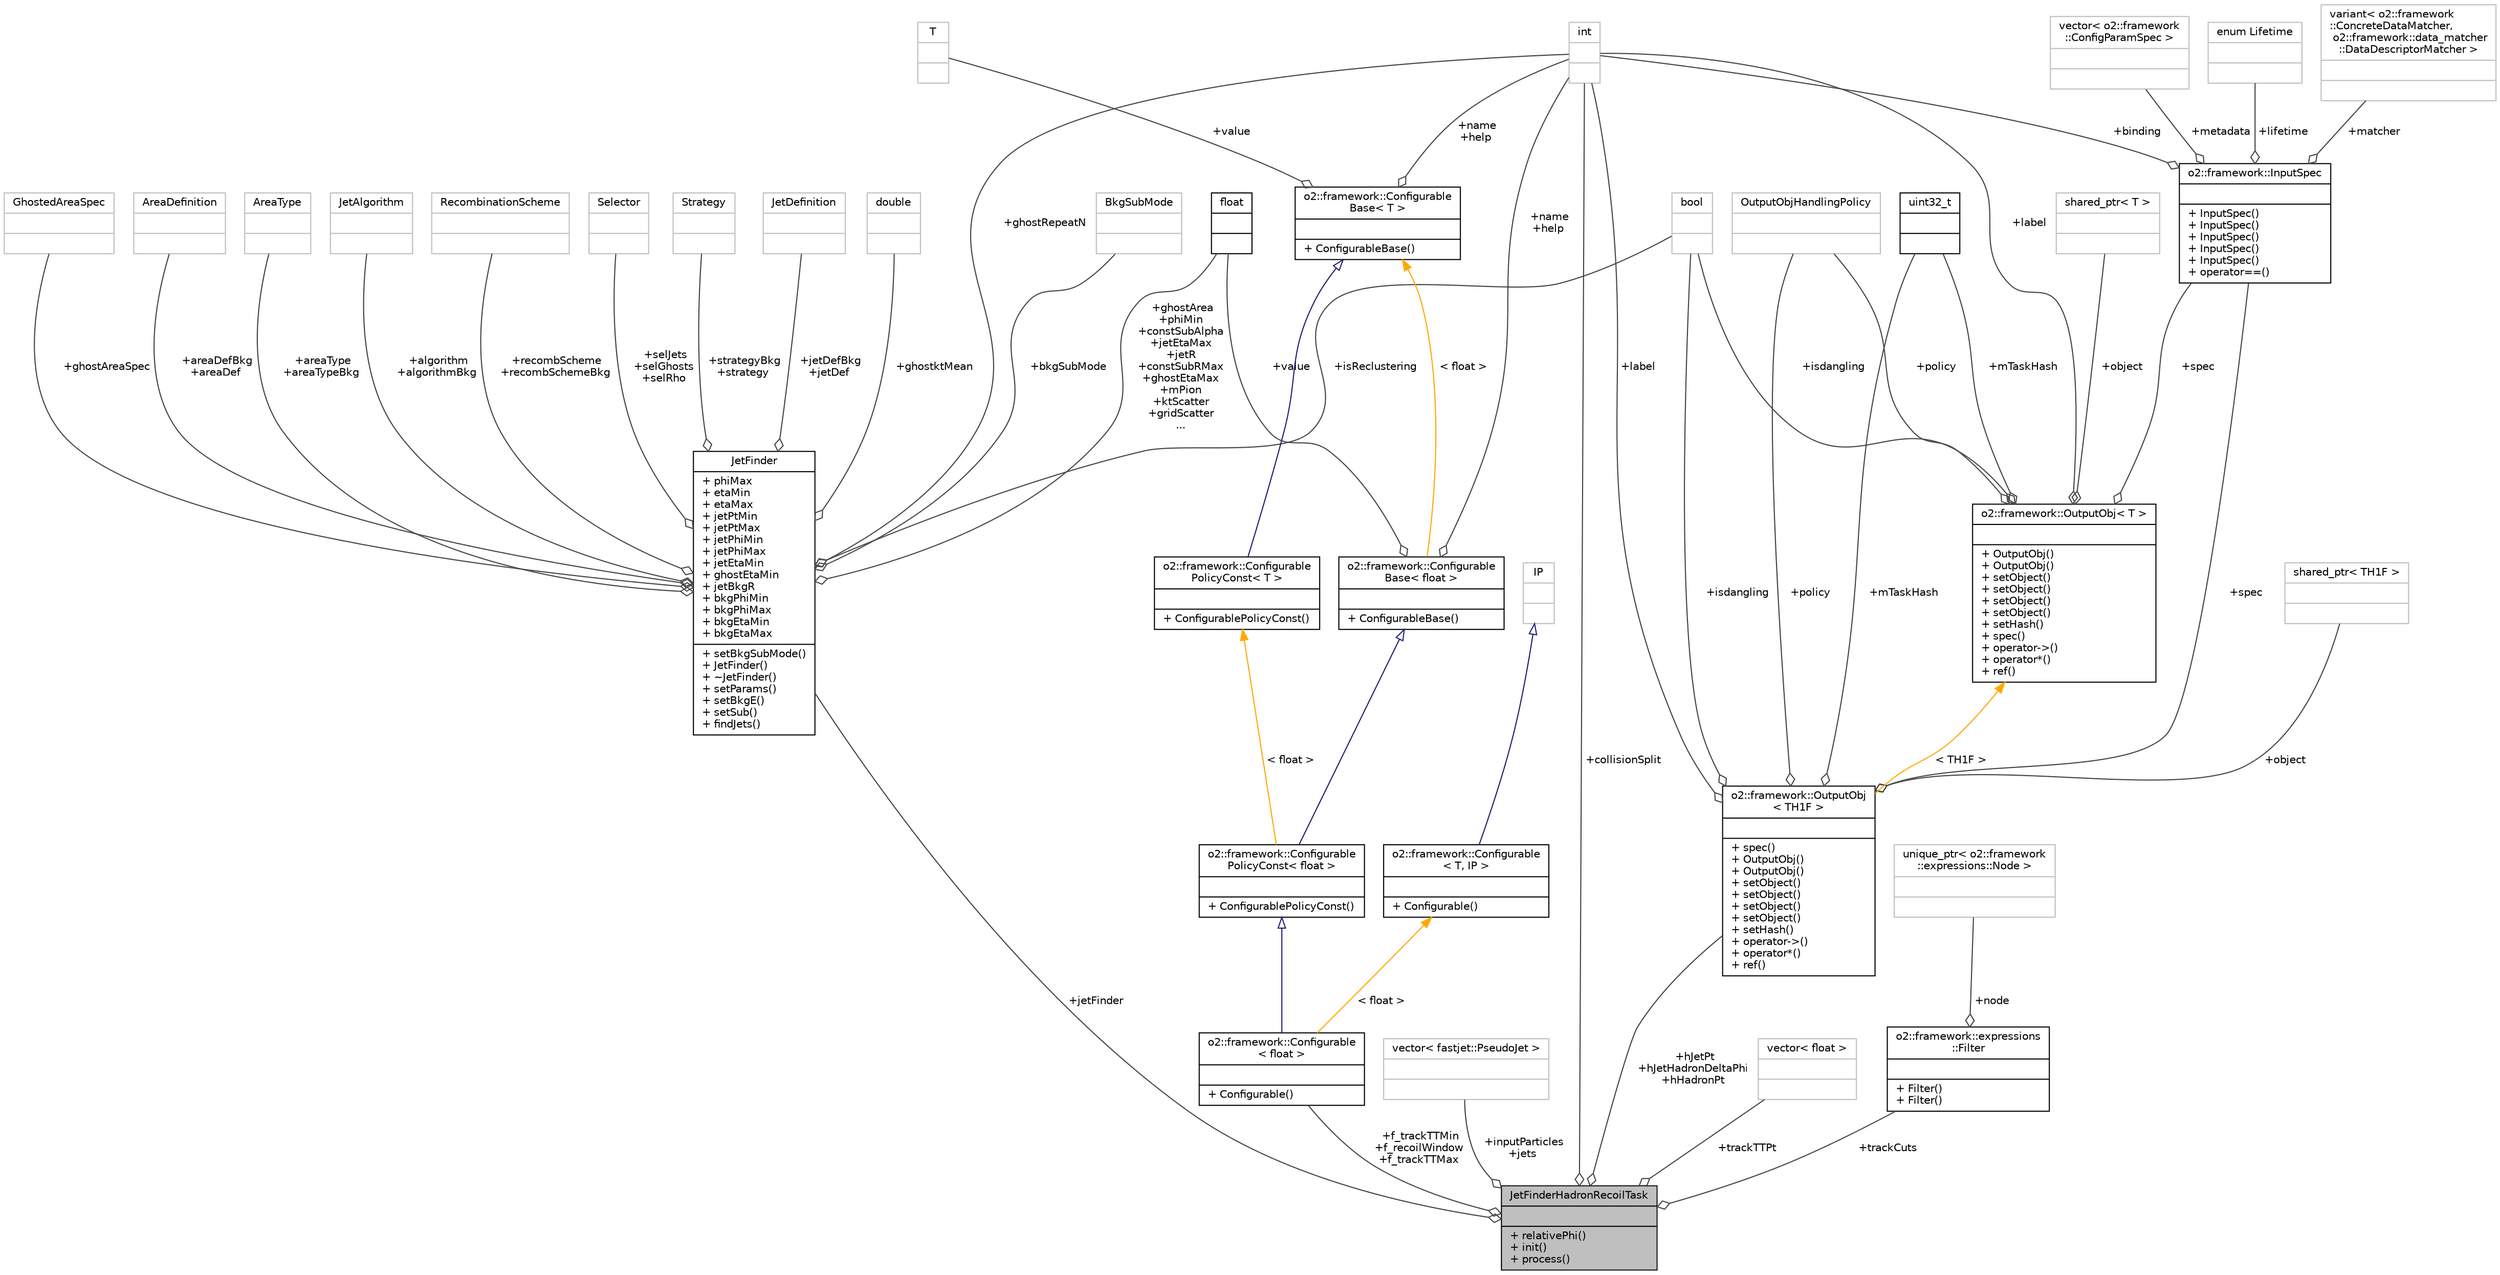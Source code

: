 digraph "JetFinderHadronRecoilTask"
{
 // INTERACTIVE_SVG=YES
  bgcolor="transparent";
  edge [fontname="Helvetica",fontsize="10",labelfontname="Helvetica",labelfontsize="10"];
  node [fontname="Helvetica",fontsize="10",shape=record];
  Node1 [label="{JetFinderHadronRecoilTask\n||+ relativePhi()\l+ init()\l+ process()\l}",height=0.2,width=0.4,color="black", fillcolor="grey75", style="filled", fontcolor="black"];
  Node2 -> Node1 [color="grey25",fontsize="10",style="solid",label=" +jetFinder" ,arrowhead="odiamond",fontname="Helvetica"];
  Node2 [label="{JetFinder\n|+ phiMax\l+ etaMin\l+ etaMax\l+ jetPtMin\l+ jetPtMax\l+ jetPhiMin\l+ jetPhiMax\l+ jetEtaMin\l+ ghostEtaMin\l+ jetBkgR\l+ bkgPhiMin\l+ bkgPhiMax\l+ bkgEtaMin\l+ bkgEtaMax\l|+ setBkgSubMode()\l+ JetFinder()\l+ ~JetFinder()\l+ setParams()\l+ setBkgE()\l+ setSub()\l+ findJets()\l}",height=0.2,width=0.4,color="black",URL="$d4/dd2/classJetFinder.html"];
  Node3 -> Node2 [color="grey25",fontsize="10",style="solid",label=" +ghostktMean" ,arrowhead="odiamond",fontname="Helvetica"];
  Node3 [label="{double\n||}",height=0.2,width=0.4,color="grey75"];
  Node4 -> Node2 [color="grey25",fontsize="10",style="solid",label=" +selJets\n+selGhosts\n+selRho" ,arrowhead="odiamond",fontname="Helvetica"];
  Node4 [label="{Selector\n||}",height=0.2,width=0.4,color="grey75"];
  Node5 -> Node2 [color="grey25",fontsize="10",style="solid",label=" +strategyBkg\n+strategy" ,arrowhead="odiamond",fontname="Helvetica"];
  Node5 [label="{Strategy\n||}",height=0.2,width=0.4,color="grey75"];
  Node6 -> Node2 [color="grey25",fontsize="10",style="solid",label=" +ghostArea\n+phiMin\n+constSubAlpha\n+jetEtaMax\n+jetR\n+constSubRMax\n+ghostEtaMax\n+mPion\n+ktScatter\n+gridScatter\n..." ,arrowhead="odiamond",fontname="Helvetica"];
  Node6 [label="{float\n||}",height=0.2,width=0.4,color="black",URL="$d4/dc3/classfloat.html"];
  Node7 -> Node2 [color="grey25",fontsize="10",style="solid",label=" +jetDefBkg\n+jetDef" ,arrowhead="odiamond",fontname="Helvetica"];
  Node7 [label="{JetDefinition\n||}",height=0.2,width=0.4,color="grey75"];
  Node8 -> Node2 [color="grey25",fontsize="10",style="solid",label=" +areaType\n+areaTypeBkg" ,arrowhead="odiamond",fontname="Helvetica"];
  Node8 [label="{AreaType\n||}",height=0.2,width=0.4,color="grey75"];
  Node9 -> Node2 [color="grey25",fontsize="10",style="solid",label=" +ghostRepeatN" ,arrowhead="odiamond",fontname="Helvetica"];
  Node9 [label="{int\n||}",height=0.2,width=0.4,color="grey75"];
  Node10 -> Node2 [color="grey25",fontsize="10",style="solid",label=" +algorithm\n+algorithmBkg" ,arrowhead="odiamond",fontname="Helvetica"];
  Node10 [label="{JetAlgorithm\n||}",height=0.2,width=0.4,color="grey75"];
  Node11 -> Node2 [color="grey25",fontsize="10",style="solid",label=" +isReclustering" ,arrowhead="odiamond",fontname="Helvetica"];
  Node11 [label="{bool\n||}",height=0.2,width=0.4,color="grey75"];
  Node12 -> Node2 [color="grey25",fontsize="10",style="solid",label=" +bkgSubMode" ,arrowhead="odiamond",fontname="Helvetica"];
  Node12 [label="{BkgSubMode\n||}",height=0.2,width=0.4,color="grey75"];
  Node13 -> Node2 [color="grey25",fontsize="10",style="solid",label=" +ghostAreaSpec" ,arrowhead="odiamond",fontname="Helvetica"];
  Node13 [label="{GhostedAreaSpec\n||}",height=0.2,width=0.4,color="grey75"];
  Node14 -> Node2 [color="grey25",fontsize="10",style="solid",label=" +areaDefBkg\n+areaDef" ,arrowhead="odiamond",fontname="Helvetica"];
  Node14 [label="{AreaDefinition\n||}",height=0.2,width=0.4,color="grey75"];
  Node15 -> Node2 [color="grey25",fontsize="10",style="solid",label=" +recombScheme\n+recombSchemeBkg" ,arrowhead="odiamond",fontname="Helvetica"];
  Node15 [label="{RecombinationScheme\n||}",height=0.2,width=0.4,color="grey75"];
  Node16 -> Node1 [color="grey25",fontsize="10",style="solid",label=" +inputParticles\n+jets" ,arrowhead="odiamond",fontname="Helvetica"];
  Node16 [label="{vector\< fastjet::PseudoJet \>\n||}",height=0.2,width=0.4,color="grey75"];
  Node17 -> Node1 [color="grey25",fontsize="10",style="solid",label=" +f_trackTTMin\n+f_recoilWindow\n+f_trackTTMax" ,arrowhead="odiamond",fontname="Helvetica"];
  Node17 [label="{o2::framework::Configurable\l\< float \>\n||+ Configurable()\l}",height=0.2,width=0.4,color="black",URL="$d8/d71/structo2_1_1framework_1_1Configurable.html"];
  Node18 -> Node17 [dir="back",color="midnightblue",fontsize="10",style="solid",arrowtail="onormal",fontname="Helvetica"];
  Node18 [label="{o2::framework::Configurable\lPolicyConst\< float \>\n||+ ConfigurablePolicyConst()\l}",height=0.2,width=0.4,color="black",URL="$da/def/structo2_1_1framework_1_1ConfigurablePolicyConst.html"];
  Node19 -> Node18 [dir="back",color="midnightblue",fontsize="10",style="solid",arrowtail="onormal",fontname="Helvetica"];
  Node19 [label="{o2::framework::Configurable\lBase\< float \>\n||+ ConfigurableBase()\l}",height=0.2,width=0.4,color="black",URL="$da/d2f/structo2_1_1framework_1_1ConfigurableBase.html"];
  Node6 -> Node19 [color="grey25",fontsize="10",style="solid",label=" +value" ,arrowhead="odiamond",fontname="Helvetica"];
  Node9 -> Node19 [color="grey25",fontsize="10",style="solid",label=" +name\n+help" ,arrowhead="odiamond",fontname="Helvetica"];
  Node20 -> Node19 [dir="back",color="orange",fontsize="10",style="solid",label=" \< float \>" ,fontname="Helvetica"];
  Node20 [label="{o2::framework::Configurable\lBase\< T \>\n||+ ConfigurableBase()\l}",height=0.2,width=0.4,color="black",URL="$da/d2f/structo2_1_1framework_1_1ConfigurableBase.html"];
  Node9 -> Node20 [color="grey25",fontsize="10",style="solid",label=" +name\n+help" ,arrowhead="odiamond",fontname="Helvetica"];
  Node21 -> Node20 [color="grey25",fontsize="10",style="solid",label=" +value" ,arrowhead="odiamond",fontname="Helvetica"];
  Node21 [label="{T\n||}",height=0.2,width=0.4,color="grey75"];
  Node22 -> Node18 [dir="back",color="orange",fontsize="10",style="solid",label=" \< float \>" ,fontname="Helvetica"];
  Node22 [label="{o2::framework::Configurable\lPolicyConst\< T \>\n||+ ConfigurablePolicyConst()\l}",height=0.2,width=0.4,color="black",URL="$da/def/structo2_1_1framework_1_1ConfigurablePolicyConst.html"];
  Node20 -> Node22 [dir="back",color="midnightblue",fontsize="10",style="solid",arrowtail="onormal",fontname="Helvetica"];
  Node23 -> Node17 [dir="back",color="orange",fontsize="10",style="solid",label=" \< float \>" ,fontname="Helvetica"];
  Node23 [label="{o2::framework::Configurable\l\< T, IP \>\n||+ Configurable()\l}",height=0.2,width=0.4,color="black",URL="$d8/d71/structo2_1_1framework_1_1Configurable.html"];
  Node24 -> Node23 [dir="back",color="midnightblue",fontsize="10",style="solid",arrowtail="onormal",fontname="Helvetica"];
  Node24 [label="{IP\n||}",height=0.2,width=0.4,color="grey75"];
  Node9 -> Node1 [color="grey25",fontsize="10",style="solid",label=" +collisionSplit" ,arrowhead="odiamond",fontname="Helvetica"];
  Node25 -> Node1 [color="grey25",fontsize="10",style="solid",label=" +hJetPt\n+hJetHadronDeltaPhi\n+hHadronPt" ,arrowhead="odiamond",fontname="Helvetica"];
  Node25 [label="{o2::framework::OutputObj\l\< TH1F \>\n||+ spec()\l+ OutputObj()\l+ OutputObj()\l+ setObject()\l+ setObject()\l+ setObject()\l+ setObject()\l+ setHash()\l+ operator-\>()\l+ operator*()\l+ ref()\l}",height=0.2,width=0.4,color="black",URL="$d4/d79/structo2_1_1framework_1_1OutputObj.html"];
  Node26 -> Node25 [color="grey25",fontsize="10",style="solid",label=" +policy" ,arrowhead="odiamond",fontname="Helvetica"];
  Node26 [label="{OutputObjHandlingPolicy\n||}",height=0.2,width=0.4,color="grey75"];
  Node27 -> Node25 [color="grey25",fontsize="10",style="solid",label=" +mTaskHash" ,arrowhead="odiamond",fontname="Helvetica"];
  Node27 [label="{uint32_t\n||}",height=0.2,width=0.4,color="black",URL="$d3/d87/classuint32__t.html"];
  Node9 -> Node25 [color="grey25",fontsize="10",style="solid",label=" +label" ,arrowhead="odiamond",fontname="Helvetica"];
  Node11 -> Node25 [color="grey25",fontsize="10",style="solid",label=" +isdangling" ,arrowhead="odiamond",fontname="Helvetica"];
  Node28 -> Node25 [color="grey25",fontsize="10",style="solid",label=" +spec" ,arrowhead="odiamond",fontname="Helvetica"];
  Node28 [label="{o2::framework::InputSpec\n||+ InputSpec()\l+ InputSpec()\l+ InputSpec()\l+ InputSpec()\l+ InputSpec()\l+ operator==()\l}",height=0.2,width=0.4,color="black",URL="$da/d96/structo2_1_1framework_1_1InputSpec.html"];
  Node29 -> Node28 [color="grey25",fontsize="10",style="solid",label=" +metadata" ,arrowhead="odiamond",fontname="Helvetica"];
  Node29 [label="{vector\< o2::framework\l::ConfigParamSpec \>\n||}",height=0.2,width=0.4,color="grey75"];
  Node30 -> Node28 [color="grey25",fontsize="10",style="solid",label=" +lifetime" ,arrowhead="odiamond",fontname="Helvetica"];
  Node30 [label="{enum Lifetime\n||}",height=0.2,width=0.4,color="grey75"];
  Node31 -> Node28 [color="grey25",fontsize="10",style="solid",label=" +matcher" ,arrowhead="odiamond",fontname="Helvetica"];
  Node31 [label="{variant\< o2::framework\l::ConcreteDataMatcher,\l o2::framework::data_matcher\l::DataDescriptorMatcher \>\n||}",height=0.2,width=0.4,color="grey75"];
  Node9 -> Node28 [color="grey25",fontsize="10",style="solid",label=" +binding" ,arrowhead="odiamond",fontname="Helvetica"];
  Node32 -> Node25 [color="grey25",fontsize="10",style="solid",label=" +object" ,arrowhead="odiamond",fontname="Helvetica"];
  Node32 [label="{shared_ptr\< TH1F \>\n||}",height=0.2,width=0.4,color="grey75"];
  Node33 -> Node25 [dir="back",color="orange",fontsize="10",style="solid",label=" \< TH1F \>" ,fontname="Helvetica"];
  Node33 [label="{o2::framework::OutputObj\< T \>\n||+ OutputObj()\l+ OutputObj()\l+ setObject()\l+ setObject()\l+ setObject()\l+ setObject()\l+ setHash()\l+ spec()\l+ operator-\>()\l+ operator*()\l+ ref()\l}",height=0.2,width=0.4,color="black",URL="$d4/d79/structo2_1_1framework_1_1OutputObj.html"];
  Node26 -> Node33 [color="grey25",fontsize="10",style="solid",label=" +policy" ,arrowhead="odiamond",fontname="Helvetica"];
  Node27 -> Node33 [color="grey25",fontsize="10",style="solid",label=" +mTaskHash" ,arrowhead="odiamond",fontname="Helvetica"];
  Node9 -> Node33 [color="grey25",fontsize="10",style="solid",label=" +label" ,arrowhead="odiamond",fontname="Helvetica"];
  Node34 -> Node33 [color="grey25",fontsize="10",style="solid",label=" +object" ,arrowhead="odiamond",fontname="Helvetica"];
  Node34 [label="{shared_ptr\< T \>\n||}",height=0.2,width=0.4,color="grey75"];
  Node11 -> Node33 [color="grey25",fontsize="10",style="solid",label=" +isdangling" ,arrowhead="odiamond",fontname="Helvetica"];
  Node28 -> Node33 [color="grey25",fontsize="10",style="solid",label=" +spec" ,arrowhead="odiamond",fontname="Helvetica"];
  Node35 -> Node1 [color="grey25",fontsize="10",style="solid",label=" +trackTTPt" ,arrowhead="odiamond",fontname="Helvetica"];
  Node35 [label="{vector\< float \>\n||}",height=0.2,width=0.4,color="grey75"];
  Node36 -> Node1 [color="grey25",fontsize="10",style="solid",label=" +trackCuts" ,arrowhead="odiamond",fontname="Helvetica"];
  Node36 [label="{o2::framework::expressions\l::Filter\n||+ Filter()\l+ Filter()\l}",height=0.2,width=0.4,color="black",URL="$d1/d9a/structo2_1_1framework_1_1expressions_1_1Filter.html",tooltip="A struct, containing the root of the expression tree. "];
  Node37 -> Node36 [color="grey25",fontsize="10",style="solid",label=" +node" ,arrowhead="odiamond",fontname="Helvetica"];
  Node37 [label="{unique_ptr\< o2::framework\l::expressions::Node \>\n||}",height=0.2,width=0.4,color="grey75"];
}
